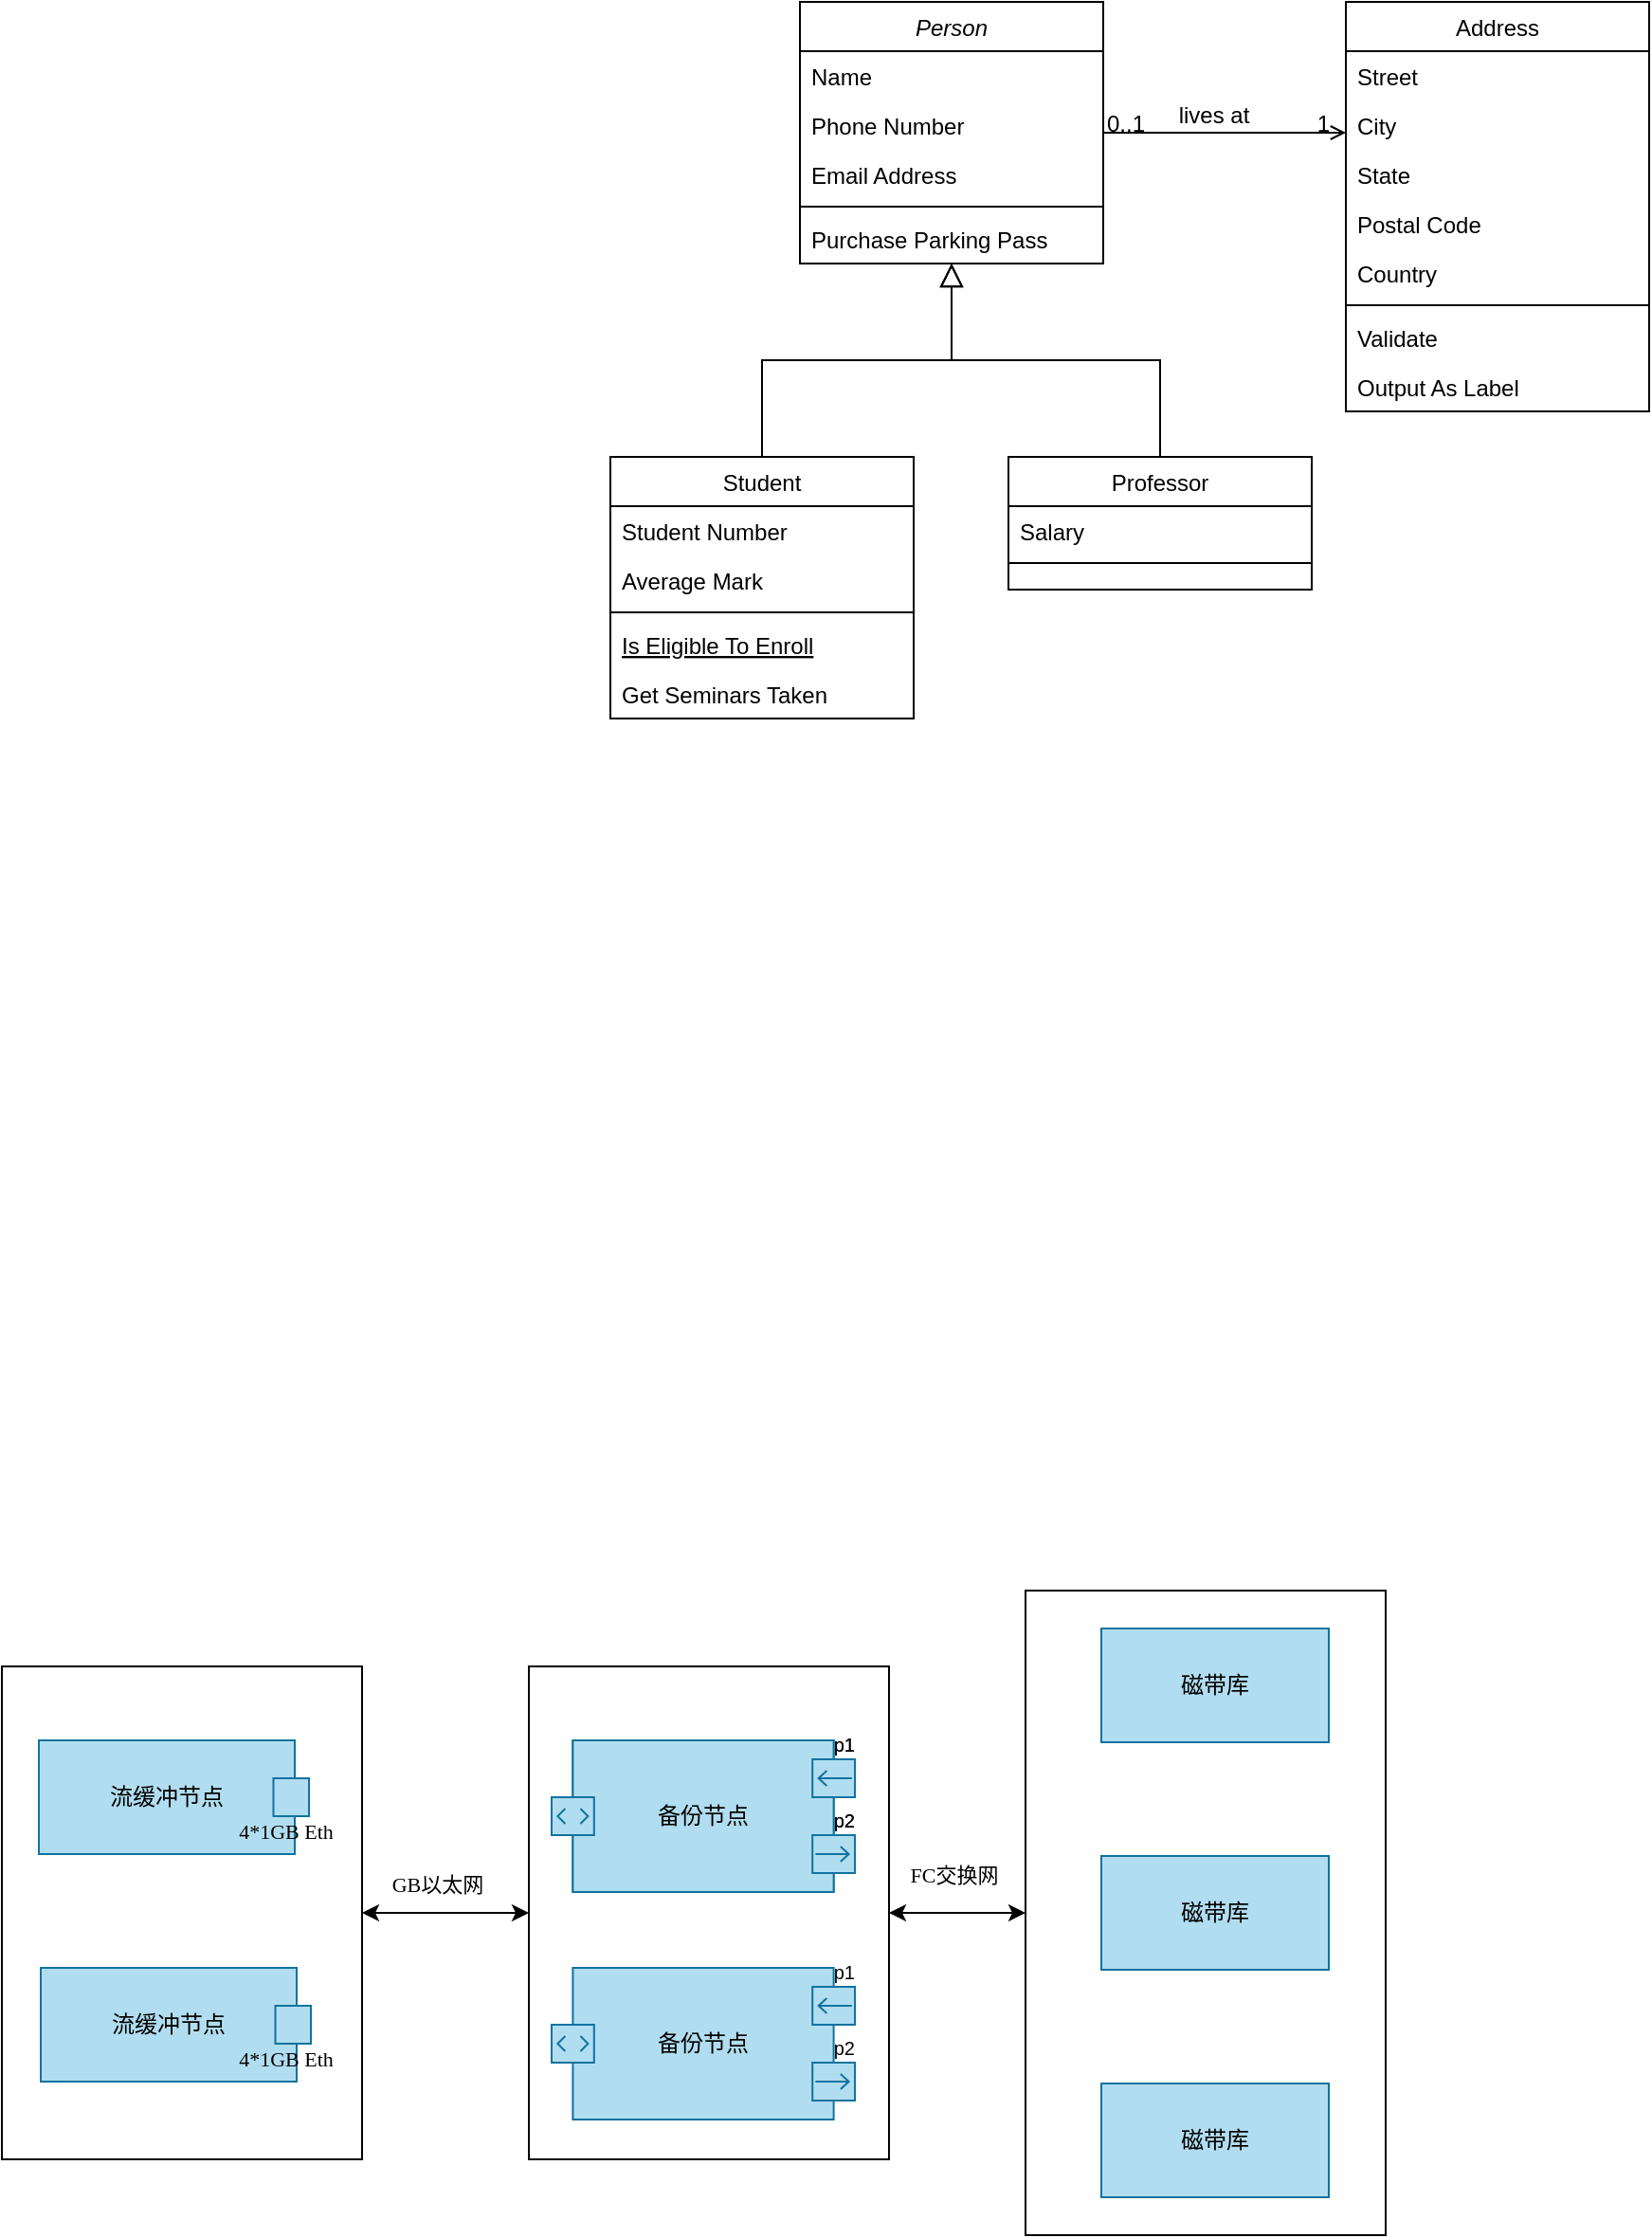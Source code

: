 <mxfile version="18.2.0" type="github">
  <diagram id="C5RBs43oDa-KdzZeNtuy" name="Page-1">
    <mxGraphModel dx="2310" dy="827" grid="1" gridSize="10" guides="1" tooltips="1" connect="1" arrows="1" fold="1" page="1" pageScale="1" pageWidth="827" pageHeight="1169" math="0" shadow="0">
      <root>
        <mxCell id="WIyWlLk6GJQsqaUBKTNV-0" />
        <mxCell id="WIyWlLk6GJQsqaUBKTNV-1" parent="WIyWlLk6GJQsqaUBKTNV-0" />
        <mxCell id="aKD4hpUVsNgHDwLHOLFN-63" value="" style="rounded=0;whiteSpace=wrap;html=1;strokeColor=#000000;" vertex="1" parent="WIyWlLk6GJQsqaUBKTNV-1">
          <mxGeometry x="339" y="958" width="190" height="340" as="geometry" />
        </mxCell>
        <mxCell id="aKD4hpUVsNgHDwLHOLFN-58" value="" style="rounded=0;whiteSpace=wrap;html=1;strokeColor=#000000;" vertex="1" parent="WIyWlLk6GJQsqaUBKTNV-1">
          <mxGeometry x="77" y="998" width="190" height="260" as="geometry" />
        </mxCell>
        <mxCell id="aKD4hpUVsNgHDwLHOLFN-24" value="" style="rounded=0;whiteSpace=wrap;html=1;strokeColor=#000000;" vertex="1" parent="WIyWlLk6GJQsqaUBKTNV-1">
          <mxGeometry x="-201" y="998" width="190" height="260" as="geometry" />
        </mxCell>
        <mxCell id="zkfFHV4jXpPFQw0GAbJ--0" value="Person" style="swimlane;fontStyle=2;align=center;verticalAlign=top;childLayout=stackLayout;horizontal=1;startSize=26;horizontalStack=0;resizeParent=1;resizeLast=0;collapsible=1;marginBottom=0;rounded=0;shadow=0;strokeWidth=1;" parent="WIyWlLk6GJQsqaUBKTNV-1" vertex="1">
          <mxGeometry x="220" y="120" width="160" height="138" as="geometry">
            <mxRectangle x="230" y="140" width="160" height="26" as="alternateBounds" />
          </mxGeometry>
        </mxCell>
        <mxCell id="zkfFHV4jXpPFQw0GAbJ--1" value="Name" style="text;align=left;verticalAlign=top;spacingLeft=4;spacingRight=4;overflow=hidden;rotatable=0;points=[[0,0.5],[1,0.5]];portConstraint=eastwest;" parent="zkfFHV4jXpPFQw0GAbJ--0" vertex="1">
          <mxGeometry y="26" width="160" height="26" as="geometry" />
        </mxCell>
        <mxCell id="zkfFHV4jXpPFQw0GAbJ--2" value="Phone Number" style="text;align=left;verticalAlign=top;spacingLeft=4;spacingRight=4;overflow=hidden;rotatable=0;points=[[0,0.5],[1,0.5]];portConstraint=eastwest;rounded=0;shadow=0;html=0;" parent="zkfFHV4jXpPFQw0GAbJ--0" vertex="1">
          <mxGeometry y="52" width="160" height="26" as="geometry" />
        </mxCell>
        <mxCell id="zkfFHV4jXpPFQw0GAbJ--3" value="Email Address" style="text;align=left;verticalAlign=top;spacingLeft=4;spacingRight=4;overflow=hidden;rotatable=0;points=[[0,0.5],[1,0.5]];portConstraint=eastwest;rounded=0;shadow=0;html=0;" parent="zkfFHV4jXpPFQw0GAbJ--0" vertex="1">
          <mxGeometry y="78" width="160" height="26" as="geometry" />
        </mxCell>
        <mxCell id="zkfFHV4jXpPFQw0GAbJ--4" value="" style="line;html=1;strokeWidth=1;align=left;verticalAlign=middle;spacingTop=-1;spacingLeft=3;spacingRight=3;rotatable=0;labelPosition=right;points=[];portConstraint=eastwest;" parent="zkfFHV4jXpPFQw0GAbJ--0" vertex="1">
          <mxGeometry y="104" width="160" height="8" as="geometry" />
        </mxCell>
        <mxCell id="zkfFHV4jXpPFQw0GAbJ--5" value="Purchase Parking Pass" style="text;align=left;verticalAlign=top;spacingLeft=4;spacingRight=4;overflow=hidden;rotatable=0;points=[[0,0.5],[1,0.5]];portConstraint=eastwest;" parent="zkfFHV4jXpPFQw0GAbJ--0" vertex="1">
          <mxGeometry y="112" width="160" height="26" as="geometry" />
        </mxCell>
        <mxCell id="zkfFHV4jXpPFQw0GAbJ--6" value="Student" style="swimlane;fontStyle=0;align=center;verticalAlign=top;childLayout=stackLayout;horizontal=1;startSize=26;horizontalStack=0;resizeParent=1;resizeLast=0;collapsible=1;marginBottom=0;rounded=0;shadow=0;strokeWidth=1;" parent="WIyWlLk6GJQsqaUBKTNV-1" vertex="1">
          <mxGeometry x="120" y="360" width="160" height="138" as="geometry">
            <mxRectangle x="130" y="380" width="160" height="26" as="alternateBounds" />
          </mxGeometry>
        </mxCell>
        <mxCell id="zkfFHV4jXpPFQw0GAbJ--7" value="Student Number" style="text;align=left;verticalAlign=top;spacingLeft=4;spacingRight=4;overflow=hidden;rotatable=0;points=[[0,0.5],[1,0.5]];portConstraint=eastwest;" parent="zkfFHV4jXpPFQw0GAbJ--6" vertex="1">
          <mxGeometry y="26" width="160" height="26" as="geometry" />
        </mxCell>
        <mxCell id="zkfFHV4jXpPFQw0GAbJ--8" value="Average Mark" style="text;align=left;verticalAlign=top;spacingLeft=4;spacingRight=4;overflow=hidden;rotatable=0;points=[[0,0.5],[1,0.5]];portConstraint=eastwest;rounded=0;shadow=0;html=0;" parent="zkfFHV4jXpPFQw0GAbJ--6" vertex="1">
          <mxGeometry y="52" width="160" height="26" as="geometry" />
        </mxCell>
        <mxCell id="zkfFHV4jXpPFQw0GAbJ--9" value="" style="line;html=1;strokeWidth=1;align=left;verticalAlign=middle;spacingTop=-1;spacingLeft=3;spacingRight=3;rotatable=0;labelPosition=right;points=[];portConstraint=eastwest;" parent="zkfFHV4jXpPFQw0GAbJ--6" vertex="1">
          <mxGeometry y="78" width="160" height="8" as="geometry" />
        </mxCell>
        <mxCell id="zkfFHV4jXpPFQw0GAbJ--10" value="Is Eligible To Enroll" style="text;align=left;verticalAlign=top;spacingLeft=4;spacingRight=4;overflow=hidden;rotatable=0;points=[[0,0.5],[1,0.5]];portConstraint=eastwest;fontStyle=4" parent="zkfFHV4jXpPFQw0GAbJ--6" vertex="1">
          <mxGeometry y="86" width="160" height="26" as="geometry" />
        </mxCell>
        <mxCell id="zkfFHV4jXpPFQw0GAbJ--11" value="Get Seminars Taken" style="text;align=left;verticalAlign=top;spacingLeft=4;spacingRight=4;overflow=hidden;rotatable=0;points=[[0,0.5],[1,0.5]];portConstraint=eastwest;" parent="zkfFHV4jXpPFQw0GAbJ--6" vertex="1">
          <mxGeometry y="112" width="160" height="26" as="geometry" />
        </mxCell>
        <mxCell id="zkfFHV4jXpPFQw0GAbJ--12" value="" style="endArrow=block;endSize=10;endFill=0;shadow=0;strokeWidth=1;rounded=0;edgeStyle=elbowEdgeStyle;elbow=vertical;" parent="WIyWlLk6GJQsqaUBKTNV-1" source="zkfFHV4jXpPFQw0GAbJ--6" target="zkfFHV4jXpPFQw0GAbJ--0" edge="1">
          <mxGeometry width="160" relative="1" as="geometry">
            <mxPoint x="200" y="203" as="sourcePoint" />
            <mxPoint x="200" y="203" as="targetPoint" />
          </mxGeometry>
        </mxCell>
        <mxCell id="zkfFHV4jXpPFQw0GAbJ--13" value="Professor" style="swimlane;fontStyle=0;align=center;verticalAlign=top;childLayout=stackLayout;horizontal=1;startSize=26;horizontalStack=0;resizeParent=1;resizeLast=0;collapsible=1;marginBottom=0;rounded=0;shadow=0;strokeWidth=1;" parent="WIyWlLk6GJQsqaUBKTNV-1" vertex="1">
          <mxGeometry x="330" y="360" width="160" height="70" as="geometry">
            <mxRectangle x="340" y="380" width="170" height="26" as="alternateBounds" />
          </mxGeometry>
        </mxCell>
        <mxCell id="zkfFHV4jXpPFQw0GAbJ--14" value="Salary" style="text;align=left;verticalAlign=top;spacingLeft=4;spacingRight=4;overflow=hidden;rotatable=0;points=[[0,0.5],[1,0.5]];portConstraint=eastwest;" parent="zkfFHV4jXpPFQw0GAbJ--13" vertex="1">
          <mxGeometry y="26" width="160" height="26" as="geometry" />
        </mxCell>
        <mxCell id="zkfFHV4jXpPFQw0GAbJ--15" value="" style="line;html=1;strokeWidth=1;align=left;verticalAlign=middle;spacingTop=-1;spacingLeft=3;spacingRight=3;rotatable=0;labelPosition=right;points=[];portConstraint=eastwest;" parent="zkfFHV4jXpPFQw0GAbJ--13" vertex="1">
          <mxGeometry y="52" width="160" height="8" as="geometry" />
        </mxCell>
        <mxCell id="zkfFHV4jXpPFQw0GAbJ--16" value="" style="endArrow=block;endSize=10;endFill=0;shadow=0;strokeWidth=1;rounded=0;edgeStyle=elbowEdgeStyle;elbow=vertical;" parent="WIyWlLk6GJQsqaUBKTNV-1" source="zkfFHV4jXpPFQw0GAbJ--13" target="zkfFHV4jXpPFQw0GAbJ--0" edge="1">
          <mxGeometry width="160" relative="1" as="geometry">
            <mxPoint x="210" y="373" as="sourcePoint" />
            <mxPoint x="310" y="271" as="targetPoint" />
          </mxGeometry>
        </mxCell>
        <mxCell id="zkfFHV4jXpPFQw0GAbJ--17" value="Address" style="swimlane;fontStyle=0;align=center;verticalAlign=top;childLayout=stackLayout;horizontal=1;startSize=26;horizontalStack=0;resizeParent=1;resizeLast=0;collapsible=1;marginBottom=0;rounded=0;shadow=0;strokeWidth=1;" parent="WIyWlLk6GJQsqaUBKTNV-1" vertex="1">
          <mxGeometry x="508" y="120" width="160" height="216" as="geometry">
            <mxRectangle x="550" y="140" width="160" height="26" as="alternateBounds" />
          </mxGeometry>
        </mxCell>
        <mxCell id="zkfFHV4jXpPFQw0GAbJ--18" value="Street" style="text;align=left;verticalAlign=top;spacingLeft=4;spacingRight=4;overflow=hidden;rotatable=0;points=[[0,0.5],[1,0.5]];portConstraint=eastwest;" parent="zkfFHV4jXpPFQw0GAbJ--17" vertex="1">
          <mxGeometry y="26" width="160" height="26" as="geometry" />
        </mxCell>
        <mxCell id="zkfFHV4jXpPFQw0GAbJ--19" value="City" style="text;align=left;verticalAlign=top;spacingLeft=4;spacingRight=4;overflow=hidden;rotatable=0;points=[[0,0.5],[1,0.5]];portConstraint=eastwest;rounded=0;shadow=0;html=0;" parent="zkfFHV4jXpPFQw0GAbJ--17" vertex="1">
          <mxGeometry y="52" width="160" height="26" as="geometry" />
        </mxCell>
        <mxCell id="zkfFHV4jXpPFQw0GAbJ--20" value="State" style="text;align=left;verticalAlign=top;spacingLeft=4;spacingRight=4;overflow=hidden;rotatable=0;points=[[0,0.5],[1,0.5]];portConstraint=eastwest;rounded=0;shadow=0;html=0;" parent="zkfFHV4jXpPFQw0GAbJ--17" vertex="1">
          <mxGeometry y="78" width="160" height="26" as="geometry" />
        </mxCell>
        <mxCell id="zkfFHV4jXpPFQw0GAbJ--21" value="Postal Code" style="text;align=left;verticalAlign=top;spacingLeft=4;spacingRight=4;overflow=hidden;rotatable=0;points=[[0,0.5],[1,0.5]];portConstraint=eastwest;rounded=0;shadow=0;html=0;" parent="zkfFHV4jXpPFQw0GAbJ--17" vertex="1">
          <mxGeometry y="104" width="160" height="26" as="geometry" />
        </mxCell>
        <mxCell id="zkfFHV4jXpPFQw0GAbJ--22" value="Country" style="text;align=left;verticalAlign=top;spacingLeft=4;spacingRight=4;overflow=hidden;rotatable=0;points=[[0,0.5],[1,0.5]];portConstraint=eastwest;rounded=0;shadow=0;html=0;" parent="zkfFHV4jXpPFQw0GAbJ--17" vertex="1">
          <mxGeometry y="130" width="160" height="26" as="geometry" />
        </mxCell>
        <mxCell id="zkfFHV4jXpPFQw0GAbJ--23" value="" style="line;html=1;strokeWidth=1;align=left;verticalAlign=middle;spacingTop=-1;spacingLeft=3;spacingRight=3;rotatable=0;labelPosition=right;points=[];portConstraint=eastwest;" parent="zkfFHV4jXpPFQw0GAbJ--17" vertex="1">
          <mxGeometry y="156" width="160" height="8" as="geometry" />
        </mxCell>
        <mxCell id="zkfFHV4jXpPFQw0GAbJ--24" value="Validate" style="text;align=left;verticalAlign=top;spacingLeft=4;spacingRight=4;overflow=hidden;rotatable=0;points=[[0,0.5],[1,0.5]];portConstraint=eastwest;" parent="zkfFHV4jXpPFQw0GAbJ--17" vertex="1">
          <mxGeometry y="164" width="160" height="26" as="geometry" />
        </mxCell>
        <mxCell id="zkfFHV4jXpPFQw0GAbJ--25" value="Output As Label" style="text;align=left;verticalAlign=top;spacingLeft=4;spacingRight=4;overflow=hidden;rotatable=0;points=[[0,0.5],[1,0.5]];portConstraint=eastwest;" parent="zkfFHV4jXpPFQw0GAbJ--17" vertex="1">
          <mxGeometry y="190" width="160" height="26" as="geometry" />
        </mxCell>
        <mxCell id="zkfFHV4jXpPFQw0GAbJ--26" value="" style="endArrow=open;shadow=0;strokeWidth=1;rounded=0;endFill=1;edgeStyle=elbowEdgeStyle;elbow=vertical;" parent="WIyWlLk6GJQsqaUBKTNV-1" source="zkfFHV4jXpPFQw0GAbJ--0" target="zkfFHV4jXpPFQw0GAbJ--17" edge="1">
          <mxGeometry x="0.5" y="41" relative="1" as="geometry">
            <mxPoint x="380" y="192" as="sourcePoint" />
            <mxPoint x="540" y="192" as="targetPoint" />
            <mxPoint x="-40" y="32" as="offset" />
          </mxGeometry>
        </mxCell>
        <mxCell id="zkfFHV4jXpPFQw0GAbJ--27" value="0..1" style="resizable=0;align=left;verticalAlign=bottom;labelBackgroundColor=none;fontSize=12;" parent="zkfFHV4jXpPFQw0GAbJ--26" connectable="0" vertex="1">
          <mxGeometry x="-1" relative="1" as="geometry">
            <mxPoint y="4" as="offset" />
          </mxGeometry>
        </mxCell>
        <mxCell id="zkfFHV4jXpPFQw0GAbJ--28" value="1" style="resizable=0;align=right;verticalAlign=bottom;labelBackgroundColor=none;fontSize=12;" parent="zkfFHV4jXpPFQw0GAbJ--26" connectable="0" vertex="1">
          <mxGeometry x="1" relative="1" as="geometry">
            <mxPoint x="-7" y="4" as="offset" />
          </mxGeometry>
        </mxCell>
        <mxCell id="zkfFHV4jXpPFQw0GAbJ--29" value="lives at" style="text;html=1;resizable=0;points=[];;align=center;verticalAlign=middle;labelBackgroundColor=none;rounded=0;shadow=0;strokeWidth=1;fontSize=12;" parent="zkfFHV4jXpPFQw0GAbJ--26" vertex="1" connectable="0">
          <mxGeometry x="0.5" y="49" relative="1" as="geometry">
            <mxPoint x="-38" y="40" as="offset" />
          </mxGeometry>
        </mxCell>
        <mxCell id="aKD4hpUVsNgHDwLHOLFN-1" value="磁带库" style="rounded=0;whiteSpace=wrap;html=1;strokeColor=#10739e;fillColor=#b1ddf0;" vertex="1" parent="WIyWlLk6GJQsqaUBKTNV-1">
          <mxGeometry x="379" y="978" width="120" height="60" as="geometry" />
        </mxCell>
        <mxCell id="aKD4hpUVsNgHDwLHOLFN-2" value="磁带库" style="rounded=0;whiteSpace=wrap;html=1;strokeColor=#10739e;fillColor=#b1ddf0;" vertex="1" parent="WIyWlLk6GJQsqaUBKTNV-1">
          <mxGeometry x="379" y="1098" width="120" height="60" as="geometry" />
        </mxCell>
        <mxCell id="aKD4hpUVsNgHDwLHOLFN-3" value="磁带库" style="rounded=0;whiteSpace=wrap;html=1;strokeColor=#10739e;fillColor=#b1ddf0;" vertex="1" parent="WIyWlLk6GJQsqaUBKTNV-1">
          <mxGeometry x="379" y="1218" width="120" height="60" as="geometry" />
        </mxCell>
        <mxCell id="aKD4hpUVsNgHDwLHOLFN-35" value="&lt;span style=&quot;font-weight: 400;&quot;&gt;流缓冲节点&lt;/span&gt;" style="html=1;shape=mxgraph.sysml.port1;fontStyle=1;whiteSpace=wrap;align=center;strokeColor=#10739e;direction=east;flipH=1;fillColor=#b1ddf0;" vertex="1" parent="WIyWlLk6GJQsqaUBKTNV-1">
          <mxGeometry x="-189" y="1037" width="150" height="60" as="geometry" />
        </mxCell>
        <mxCell id="aKD4hpUVsNgHDwLHOLFN-36" value="" style="strokeColor=inherit;fillColor=inherit;gradientColor=inherit;shape=rect;points=[[0,0.5,0]];html=1;resizable=1;align=right;verticalAlign=bottom;labelPosition=left;verticalLabelPosition=top;labelBackgroundColor=none;fontSize=10;part=1;fontColor=#000000;" vertex="1" parent="aKD4hpUVsNgHDwLHOLFN-35">
          <mxGeometry x="131.25" y="20" width="18.75" height="20" as="geometry" />
        </mxCell>
        <mxCell id="aKD4hpUVsNgHDwLHOLFN-37" value="&lt;span style=&quot;font-weight: 400;&quot;&gt;流缓冲节点&lt;/span&gt;" style="html=1;shape=mxgraph.sysml.port1;fontStyle=1;whiteSpace=wrap;align=center;strokeColor=#10739e;direction=east;flipH=1;fillColor=#b1ddf0;" vertex="1" parent="WIyWlLk6GJQsqaUBKTNV-1">
          <mxGeometry x="-188" y="1157" width="150" height="60" as="geometry" />
        </mxCell>
        <mxCell id="aKD4hpUVsNgHDwLHOLFN-38" value="" style="strokeColor=inherit;fillColor=inherit;gradientColor=inherit;shape=rect;points=[[0,0.5,0]];html=1;resizable=1;align=right;verticalAlign=bottom;labelPosition=left;verticalLabelPosition=top;labelBackgroundColor=none;fontSize=10;part=1;fontColor=#000000;" vertex="1" parent="aKD4hpUVsNgHDwLHOLFN-37">
          <mxGeometry x="131.25" y="20" width="18.75" height="20" as="geometry" />
        </mxCell>
        <mxCell id="aKD4hpUVsNgHDwLHOLFN-39" value="&lt;span style=&quot;font-weight: 400;&quot;&gt;备份节点&lt;/span&gt;" style="html=1;shape=mxgraph.sysml.port3;fontStyle=1;whiteSpace=wrap;align=center;strokeColor=#0e8088;flipH=1;fillColor=#b0e3e6;" vertex="1" parent="WIyWlLk6GJQsqaUBKTNV-1">
          <mxGeometry x="89" y="1037" width="160" height="80" as="geometry" />
        </mxCell>
        <mxCell id="aKD4hpUVsNgHDwLHOLFN-40" value="p1" style="resizable=0;html=1;align=right;verticalAlign=bottom;labelPosition=left;verticalLabelPosition=top;labelBackgroundColor=none;fontSize=10;fontColor=#000000;strokeColor=#000000;" connectable="0" vertex="1" parent="aKD4hpUVsNgHDwLHOLFN-39">
          <mxGeometry x="160" y="10" as="geometry" />
        </mxCell>
        <mxCell id="aKD4hpUVsNgHDwLHOLFN-41" value="p2" style="resizable=0;html=1;align=right;verticalAlign=bottom;labelPosition=left;verticalLabelPosition=top;labelBackgroundColor=none;fontSize=10;fontColor=#000000;strokeColor=#000000;" connectable="0" vertex="1" parent="aKD4hpUVsNgHDwLHOLFN-39">
          <mxGeometry x="160" y="50" as="geometry" />
        </mxCell>
        <mxCell id="aKD4hpUVsNgHDwLHOLFN-42" value="" style="resizable=0;html=1;align=left;verticalAlign=bottom;labelBackgroundColor=none;fontSize=10;fontColor=#000000;strokeColor=#000000;" connectable="0" vertex="1" parent="aKD4hpUVsNgHDwLHOLFN-39">
          <mxGeometry y="30" as="geometry" />
        </mxCell>
        <mxCell id="aKD4hpUVsNgHDwLHOLFN-18" value="&lt;font face=&quot;Lucida Console&quot;&gt;&lt;span style=&quot;font-size: 11px;&quot;&gt;4*1GB Eth&lt;/span&gt;&lt;/font&gt;" style="text;html=1;strokeColor=none;fillColor=none;align=center;verticalAlign=middle;whiteSpace=wrap;rounded=0;fontSize=14;" vertex="1" parent="WIyWlLk6GJQsqaUBKTNV-1">
          <mxGeometry x="-91" y="1078" width="80" height="12" as="geometry" />
        </mxCell>
        <mxCell id="aKD4hpUVsNgHDwLHOLFN-45" value="&lt;font face=&quot;Lucida Console&quot;&gt;&lt;span style=&quot;font-size: 11px;&quot;&gt;4*1GB Eth&lt;/span&gt;&lt;/font&gt;" style="text;html=1;strokeColor=none;fillColor=none;align=center;verticalAlign=middle;whiteSpace=wrap;rounded=0;fontSize=14;" vertex="1" parent="WIyWlLk6GJQsqaUBKTNV-1">
          <mxGeometry x="-91" y="1198" width="80" height="12" as="geometry" />
        </mxCell>
        <mxCell id="aKD4hpUVsNgHDwLHOLFN-54" value="&lt;span style=&quot;font-weight: 400;&quot;&gt;备份节点&lt;/span&gt;" style="html=1;shape=mxgraph.sysml.port3;fontStyle=1;whiteSpace=wrap;align=center;strokeColor=#10739e;flipH=1;fillColor=#b1ddf0;" vertex="1" parent="WIyWlLk6GJQsqaUBKTNV-1">
          <mxGeometry x="89" y="1157" width="160" height="80" as="geometry" />
        </mxCell>
        <mxCell id="aKD4hpUVsNgHDwLHOLFN-55" value="p1" style="resizable=0;html=1;align=right;verticalAlign=bottom;labelPosition=left;verticalLabelPosition=top;labelBackgroundColor=none;fontSize=10;fontColor=#000000;strokeColor=#000000;" connectable="0" vertex="1" parent="aKD4hpUVsNgHDwLHOLFN-54">
          <mxGeometry x="160" y="10" as="geometry" />
        </mxCell>
        <mxCell id="aKD4hpUVsNgHDwLHOLFN-56" value="p2" style="resizable=0;html=1;align=right;verticalAlign=bottom;labelPosition=left;verticalLabelPosition=top;labelBackgroundColor=none;fontSize=10;fontColor=#000000;strokeColor=#000000;" connectable="0" vertex="1" parent="aKD4hpUVsNgHDwLHOLFN-54">
          <mxGeometry x="160" y="50" as="geometry" />
        </mxCell>
        <mxCell id="aKD4hpUVsNgHDwLHOLFN-57" value="" style="resizable=0;html=1;align=left;verticalAlign=bottom;labelBackgroundColor=none;fontSize=10;fontColor=#000000;strokeColor=#000000;" connectable="0" vertex="1" parent="aKD4hpUVsNgHDwLHOLFN-54">
          <mxGeometry y="30" as="geometry" />
        </mxCell>
        <mxCell id="aKD4hpUVsNgHDwLHOLFN-59" value="&lt;span style=&quot;font-weight: 400;&quot;&gt;备份节点&lt;/span&gt;" style="html=1;shape=mxgraph.sysml.port3;fontStyle=1;whiteSpace=wrap;align=center;strokeColor=#10739e;flipH=1;fillColor=#b1ddf0;" vertex="1" parent="aKD4hpUVsNgHDwLHOLFN-54">
          <mxGeometry y="-120" width="160" height="80" as="geometry" />
        </mxCell>
        <mxCell id="aKD4hpUVsNgHDwLHOLFN-60" value="p1" style="resizable=0;html=1;align=right;verticalAlign=bottom;labelPosition=left;verticalLabelPosition=top;labelBackgroundColor=none;fontSize=10;fontColor=#000000;strokeColor=#000000;" connectable="0" vertex="1" parent="aKD4hpUVsNgHDwLHOLFN-59">
          <mxGeometry x="160" y="10" as="geometry" />
        </mxCell>
        <mxCell id="aKD4hpUVsNgHDwLHOLFN-61" value="p2" style="resizable=0;html=1;align=right;verticalAlign=bottom;labelPosition=left;verticalLabelPosition=top;labelBackgroundColor=none;fontSize=10;fontColor=#000000;strokeColor=#000000;" connectable="0" vertex="1" parent="aKD4hpUVsNgHDwLHOLFN-59">
          <mxGeometry x="160" y="50" as="geometry" />
        </mxCell>
        <mxCell id="aKD4hpUVsNgHDwLHOLFN-62" value="" style="resizable=0;html=1;align=left;verticalAlign=bottom;labelBackgroundColor=none;fontSize=10;fontColor=#000000;strokeColor=#000000;" connectable="0" vertex="1" parent="aKD4hpUVsNgHDwLHOLFN-59">
          <mxGeometry y="30" as="geometry" />
        </mxCell>
        <mxCell id="aKD4hpUVsNgHDwLHOLFN-66" value="" style="endArrow=classic;startArrow=classic;html=1;rounded=0;fontColor=#000000;entryX=0;entryY=0.5;entryDx=0;entryDy=0;exitX=1;exitY=0.5;exitDx=0;exitDy=0;" edge="1" parent="WIyWlLk6GJQsqaUBKTNV-1" source="aKD4hpUVsNgHDwLHOLFN-24" target="aKD4hpUVsNgHDwLHOLFN-58">
          <mxGeometry width="50" height="50" relative="1" as="geometry">
            <mxPoint x="-81" y="1368" as="sourcePoint" />
            <mxPoint x="-31" y="1318" as="targetPoint" />
          </mxGeometry>
        </mxCell>
        <mxCell id="aKD4hpUVsNgHDwLHOLFN-67" value="" style="endArrow=classic;startArrow=classic;html=1;rounded=0;fontColor=#000000;entryX=0;entryY=0.5;entryDx=0;entryDy=0;exitX=1;exitY=0.5;exitDx=0;exitDy=0;" edge="1" parent="WIyWlLk6GJQsqaUBKTNV-1" source="aKD4hpUVsNgHDwLHOLFN-58" target="aKD4hpUVsNgHDwLHOLFN-63">
          <mxGeometry width="50" height="50" relative="1" as="geometry">
            <mxPoint x="229" y="1358" as="sourcePoint" />
            <mxPoint x="279" y="1308" as="targetPoint" />
          </mxGeometry>
        </mxCell>
        <mxCell id="aKD4hpUVsNgHDwLHOLFN-69" value="&lt;font face=&quot;Lucida Console&quot;&gt;&lt;span style=&quot;font-size: 11px;&quot;&gt;GB以太网&lt;/span&gt;&lt;/font&gt;" style="text;html=1;strokeColor=none;fillColor=none;align=center;verticalAlign=middle;whiteSpace=wrap;rounded=0;fontSize=14;" vertex="1" parent="WIyWlLk6GJQsqaUBKTNV-1">
          <mxGeometry x="-11" y="1107" width="80" height="10" as="geometry" />
        </mxCell>
        <mxCell id="aKD4hpUVsNgHDwLHOLFN-70" value="&lt;font face=&quot;Lucida Console&quot;&gt;&lt;span style=&quot;font-size: 11px;&quot;&gt;FC交换网&lt;/span&gt;&lt;/font&gt;" style="text;html=1;strokeColor=none;fillColor=none;align=center;verticalAlign=middle;whiteSpace=wrap;rounded=0;fontSize=14;" vertex="1" parent="WIyWlLk6GJQsqaUBKTNV-1">
          <mxGeometry x="268" y="1097" width="67" height="20" as="geometry" />
        </mxCell>
      </root>
    </mxGraphModel>
  </diagram>
</mxfile>
